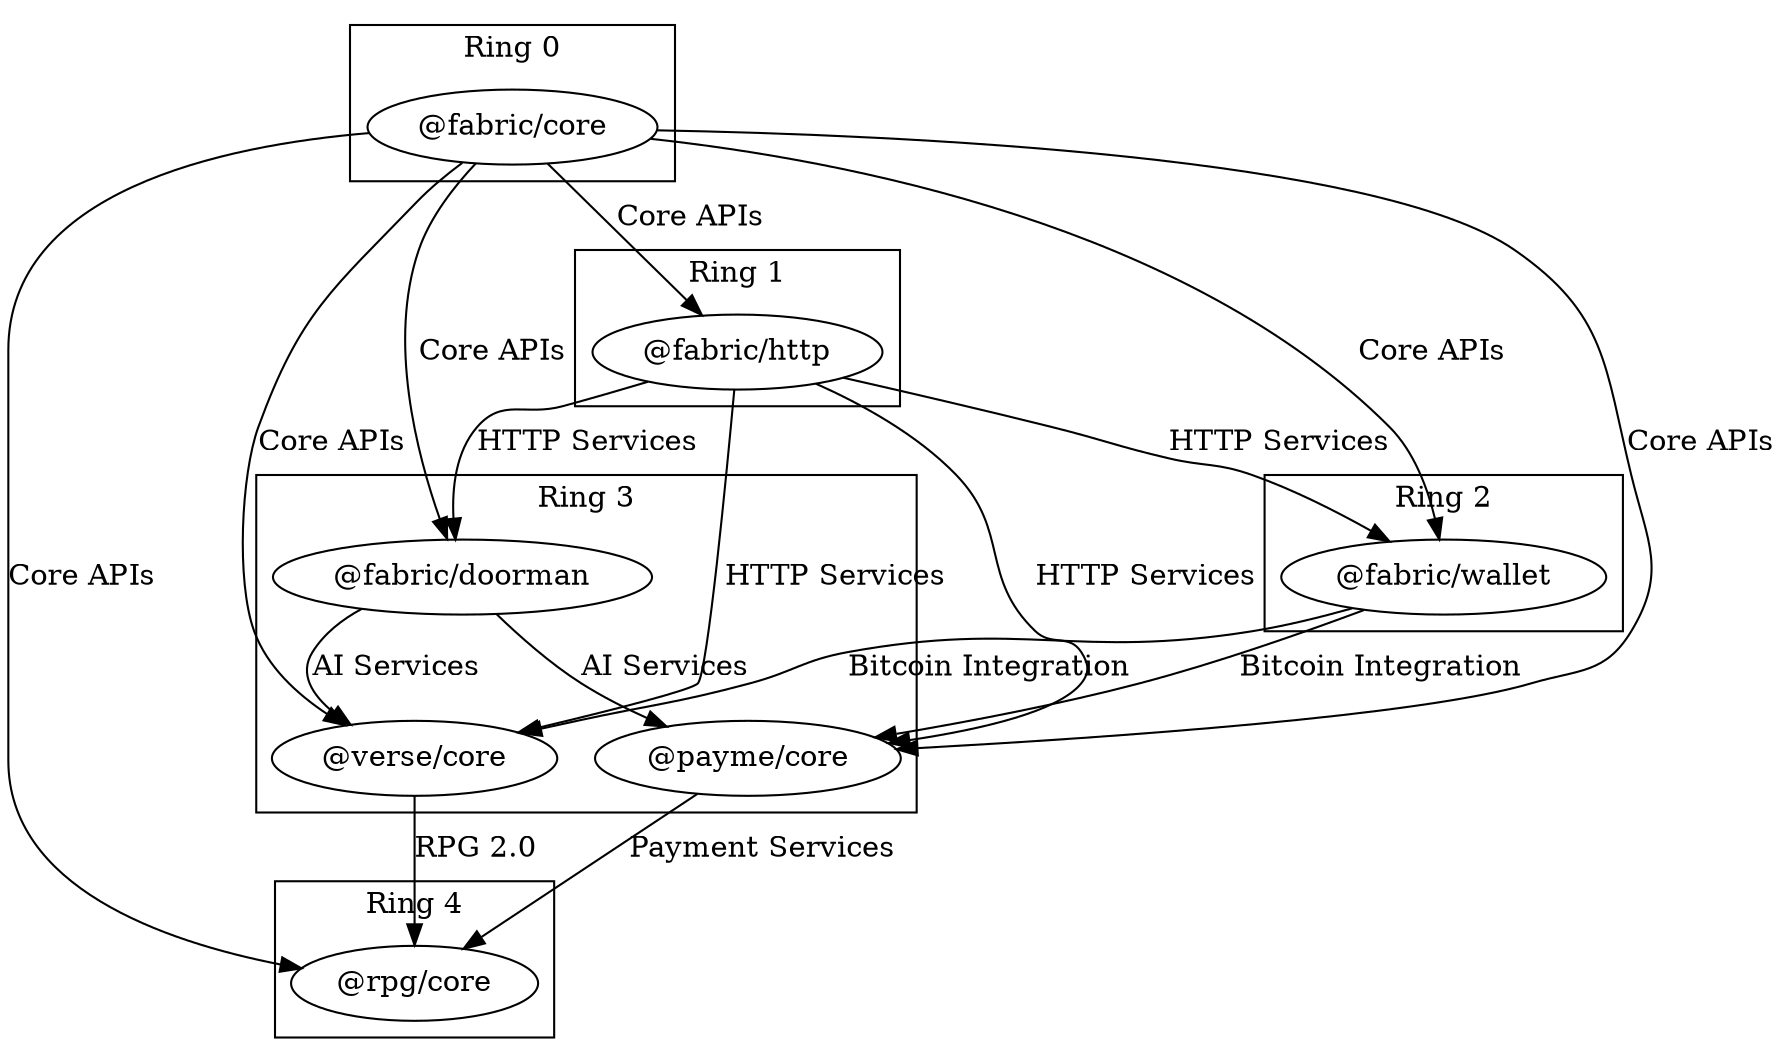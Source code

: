 digraph Overview {
  "@fabric/core"
  "@fabric/http"
  "@fabric/wallet"

  "@fabric/core" -> "@fabric/http" [label="Core APIs"]
  "@fabric/core" -> "@fabric/doorman" [label="Core APIs"]
  "@fabric/core" -> "@fabric/wallet" [label="Core APIs"]
  "@fabric/core" -> "@payme/core" [label="Core APIs"]
  "@fabric/core" -> "@rpg/core" [label="Core APIs"]
  "@fabric/core" -> "@verse/core" [label="Core APIs"]

  "@fabric/http" -> "@fabric/doorman" [label="HTTP Services"]
  "@fabric/http" -> "@fabric/wallet" [label="HTTP Services"]
  "@fabric/http" -> "@payme/core" [label="HTTP Services"]
  "@fabric/http" -> "@verse/core" [label="HTTP Services"]

  "@fabric/doorman" -> "@payme/core" [label="AI Services"]
  "@fabric/doorman" -> "@verse/core" [label="AI Services"]

  "@fabric/wallet" -> "@payme/core" [label="Bitcoin Integration"]
  "@fabric/wallet" -> "@verse/core" [label="Bitcoin Integration"]

  "@payme/core" -> "@rpg/core" [label="Payment Services"]

  "@verse/core" -> "@rpg/core" [label="RPG 2.0"]

  subgraph cluster_ring_0 {
    label = "Ring 0"
    "@fabric/core"
  }

  subgraph cluster_ring_1 {
    label = "Ring 1"
    "@fabric/http"
  }

  subgraph cluster_ring_2 {
    label = "Ring 2"
    "@fabric/wallet"
  }

  subgraph cluster_ring_3 {
    label = "Ring 3"
    "@fabric/doorman"
    "@payme/core"
    "@verse/core"
  }

  subgraph cluster_ring_4 {
    label = "Ring 4"
    "@rpg/core"
  }
}
